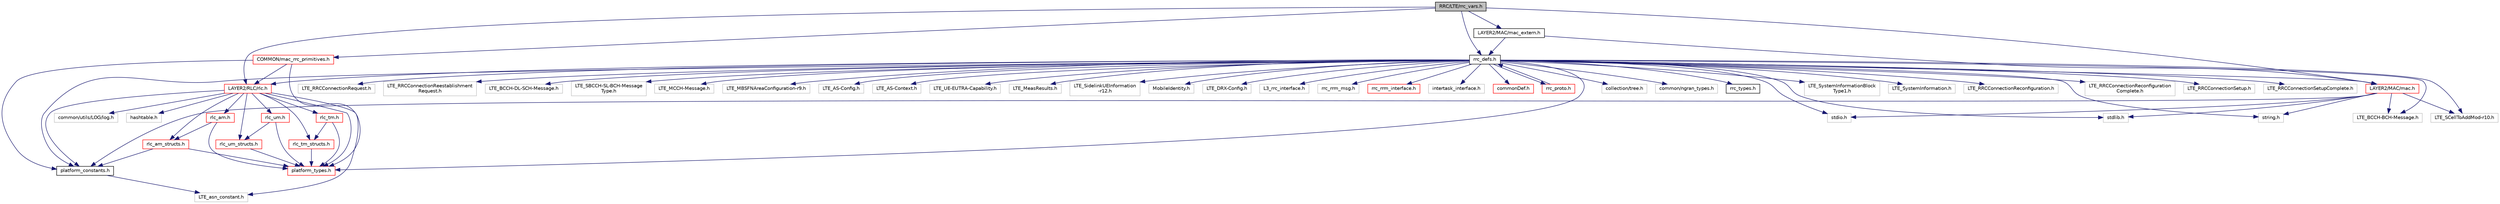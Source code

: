 digraph "RRC/LTE/rrc_vars.h"
{
 // LATEX_PDF_SIZE
  edge [fontname="Helvetica",fontsize="10",labelfontname="Helvetica",labelfontsize="10"];
  node [fontname="Helvetica",fontsize="10",shape=record];
  Node1 [label="RRC/LTE/rrc_vars.h",height=0.2,width=0.4,color="black", fillcolor="grey75", style="filled", fontcolor="black",tooltip="rrc variables"];
  Node1 -> Node2 [color="midnightblue",fontsize="10",style="solid",fontname="Helvetica"];
  Node2 [label="rrc_defs.h",height=0.2,width=0.4,color="black", fillcolor="white", style="filled",URL="$rrc__defs_8h.html",tooltip=" "];
  Node2 -> Node3 [color="midnightblue",fontsize="10",style="solid",fontname="Helvetica"];
  Node3 [label="stdio.h",height=0.2,width=0.4,color="grey75", fillcolor="white", style="filled",tooltip=" "];
  Node2 -> Node4 [color="midnightblue",fontsize="10",style="solid",fontname="Helvetica"];
  Node4 [label="stdlib.h",height=0.2,width=0.4,color="grey75", fillcolor="white", style="filled",tooltip=" "];
  Node2 -> Node5 [color="midnightblue",fontsize="10",style="solid",fontname="Helvetica"];
  Node5 [label="string.h",height=0.2,width=0.4,color="grey75", fillcolor="white", style="filled",tooltip=" "];
  Node2 -> Node6 [color="midnightblue",fontsize="10",style="solid",fontname="Helvetica"];
  Node6 [label="collection/tree.h",height=0.2,width=0.4,color="grey75", fillcolor="white", style="filled",tooltip=" "];
  Node2 -> Node7 [color="midnightblue",fontsize="10",style="solid",fontname="Helvetica"];
  Node7 [label="common/ngran_types.h",height=0.2,width=0.4,color="grey75", fillcolor="white", style="filled",tooltip=" "];
  Node2 -> Node8 [color="midnightblue",fontsize="10",style="solid",fontname="Helvetica"];
  Node8 [label="rrc_types.h",height=0.2,width=0.4,color="black", fillcolor="white", style="filled",URL="$rrc__types_8h.html",tooltip="rrc types and subtypes"];
  Node2 -> Node9 [color="midnightblue",fontsize="10",style="solid",fontname="Helvetica"];
  Node9 [label="LAYER2/RLC/rlc.h",height=0.2,width=0.4,color="red", fillcolor="white", style="filled",URL="$rlc_8h.html",tooltip="This file, and only this file must be included by external code that interact with RLC layer."];
  Node9 -> Node10 [color="midnightblue",fontsize="10",style="solid",fontname="Helvetica"];
  Node10 [label="platform_types.h",height=0.2,width=0.4,color="red", fillcolor="white", style="filled",URL="$platform__types_8h.html",tooltip=" "];
  Node9 -> Node12 [color="midnightblue",fontsize="10",style="solid",fontname="Helvetica"];
  Node12 [label="platform_constants.h",height=0.2,width=0.4,color="black", fillcolor="white", style="filled",URL="$platform__constants_8h.html",tooltip=" "];
  Node12 -> Node13 [color="midnightblue",fontsize="10",style="solid",fontname="Helvetica"];
  Node13 [label="LTE_asn_constant.h",height=0.2,width=0.4,color="grey75", fillcolor="white", style="filled",tooltip=" "];
  Node9 -> Node14 [color="midnightblue",fontsize="10",style="solid",fontname="Helvetica"];
  Node14 [label="hashtable.h",height=0.2,width=0.4,color="grey75", fillcolor="white", style="filled",tooltip=" "];
  Node9 -> Node15 [color="midnightblue",fontsize="10",style="solid",fontname="Helvetica"];
  Node15 [label="rlc_am.h",height=0.2,width=0.4,color="red", fillcolor="white", style="filled",URL="$rlc__am_8h.html",tooltip="This file, and only this file must be included by code that interact with RLC AM layer."];
  Node15 -> Node10 [color="midnightblue",fontsize="10",style="solid",fontname="Helvetica"];
  Node15 -> Node19 [color="midnightblue",fontsize="10",style="solid",fontname="Helvetica"];
  Node19 [label="rlc_am_structs.h",height=0.2,width=0.4,color="red", fillcolor="white", style="filled",URL="$rlc__am__structs_8h.html",tooltip="This file defines structures used inside the RLC AM."];
  Node19 -> Node10 [color="midnightblue",fontsize="10",style="solid",fontname="Helvetica"];
  Node19 -> Node12 [color="midnightblue",fontsize="10",style="solid",fontname="Helvetica"];
  Node9 -> Node46 [color="midnightblue",fontsize="10",style="solid",fontname="Helvetica"];
  Node46 [label="rlc_um.h",height=0.2,width=0.4,color="red", fillcolor="white", style="filled",URL="$rlc__um_8h.html",tooltip="This file, and only this file must be included by code that interact with RLC UM layer."];
  Node46 -> Node10 [color="midnightblue",fontsize="10",style="solid",fontname="Helvetica"];
  Node46 -> Node49 [color="midnightblue",fontsize="10",style="solid",fontname="Helvetica"];
  Node49 [label="rlc_um_structs.h",height=0.2,width=0.4,color="red", fillcolor="white", style="filled",URL="$rlc__um__structs_8h.html",tooltip="This file defines structures used inside the RLC UM."];
  Node49 -> Node10 [color="midnightblue",fontsize="10",style="solid",fontname="Helvetica"];
  Node9 -> Node60 [color="midnightblue",fontsize="10",style="solid",fontname="Helvetica"];
  Node60 [label="rlc_tm.h",height=0.2,width=0.4,color="red", fillcolor="white", style="filled",URL="$rlc__tm_8h.html",tooltip="This file, and only this file must be included by code that interact with RLC TM layer."];
  Node60 -> Node10 [color="midnightblue",fontsize="10",style="solid",fontname="Helvetica"];
  Node60 -> Node61 [color="midnightblue",fontsize="10",style="solid",fontname="Helvetica"];
  Node61 [label="rlc_tm_structs.h",height=0.2,width=0.4,color="red", fillcolor="white", style="filled",URL="$rlc__tm__structs_8h.html",tooltip="This file defines structures used inside the RLC TM."];
  Node61 -> Node10 [color="midnightblue",fontsize="10",style="solid",fontname="Helvetica"];
  Node9 -> Node19 [color="midnightblue",fontsize="10",style="solid",fontname="Helvetica"];
  Node9 -> Node61 [color="midnightblue",fontsize="10",style="solid",fontname="Helvetica"];
  Node9 -> Node49 [color="midnightblue",fontsize="10",style="solid",fontname="Helvetica"];
  Node9 -> Node13 [color="midnightblue",fontsize="10",style="solid",fontname="Helvetica"];
  Node9 -> Node64 [color="midnightblue",fontsize="10",style="solid",fontname="Helvetica"];
  Node64 [label="common/utils/LOG/log.h",height=0.2,width=0.4,color="grey75", fillcolor="white", style="filled",tooltip=" "];
  Node2 -> Node12 [color="midnightblue",fontsize="10",style="solid",fontname="Helvetica"];
  Node2 -> Node10 [color="midnightblue",fontsize="10",style="solid",fontname="Helvetica"];
  Node2 -> Node71 [color="midnightblue",fontsize="10",style="solid",fontname="Helvetica"];
  Node71 [label="LAYER2/MAC/mac.h",height=0.2,width=0.4,color="red", fillcolor="white", style="filled",URL="$mac_8h.html",tooltip=" "];
  Node71 -> Node3 [color="midnightblue",fontsize="10",style="solid",fontname="Helvetica"];
  Node71 -> Node4 [color="midnightblue",fontsize="10",style="solid",fontname="Helvetica"];
  Node71 -> Node5 [color="midnightblue",fontsize="10",style="solid",fontname="Helvetica"];
  Node71 -> Node12 [color="midnightblue",fontsize="10",style="solid",fontname="Helvetica"];
  Node71 -> Node72 [color="midnightblue",fontsize="10",style="solid",fontname="Helvetica"];
  Node72 [label="LTE_BCCH-BCH-Message.h",height=0.2,width=0.4,color="grey75", fillcolor="white", style="filled",tooltip=" "];
  Node71 -> Node84 [color="midnightblue",fontsize="10",style="solid",fontname="Helvetica"];
  Node84 [label="LTE_SCellToAddMod-r10.h",height=0.2,width=0.4,color="grey75", fillcolor="white", style="filled",tooltip=" "];
  Node2 -> Node98 [color="midnightblue",fontsize="10",style="solid",fontname="Helvetica"];
  Node98 [label="LTE_SystemInformationBlock\lType1.h",height=0.2,width=0.4,color="grey75", fillcolor="white", style="filled",tooltip=" "];
  Node2 -> Node99 [color="midnightblue",fontsize="10",style="solid",fontname="Helvetica"];
  Node99 [label="LTE_SystemInformation.h",height=0.2,width=0.4,color="grey75", fillcolor="white", style="filled",tooltip=" "];
  Node2 -> Node100 [color="midnightblue",fontsize="10",style="solid",fontname="Helvetica"];
  Node100 [label="LTE_RRCConnectionReconfiguration.h",height=0.2,width=0.4,color="grey75", fillcolor="white", style="filled",tooltip=" "];
  Node2 -> Node101 [color="midnightblue",fontsize="10",style="solid",fontname="Helvetica"];
  Node101 [label="LTE_RRCConnectionReconfiguration\lComplete.h",height=0.2,width=0.4,color="grey75", fillcolor="white", style="filled",tooltip=" "];
  Node2 -> Node102 [color="midnightblue",fontsize="10",style="solid",fontname="Helvetica"];
  Node102 [label="LTE_RRCConnectionSetup.h",height=0.2,width=0.4,color="grey75", fillcolor="white", style="filled",tooltip=" "];
  Node2 -> Node103 [color="midnightblue",fontsize="10",style="solid",fontname="Helvetica"];
  Node103 [label="LTE_RRCConnectionSetupComplete.h",height=0.2,width=0.4,color="grey75", fillcolor="white", style="filled",tooltip=" "];
  Node2 -> Node104 [color="midnightblue",fontsize="10",style="solid",fontname="Helvetica"];
  Node104 [label="LTE_RRCConnectionRequest.h",height=0.2,width=0.4,color="grey75", fillcolor="white", style="filled",tooltip=" "];
  Node2 -> Node105 [color="midnightblue",fontsize="10",style="solid",fontname="Helvetica"];
  Node105 [label="LTE_RRCConnectionReestablishment\lRequest.h",height=0.2,width=0.4,color="grey75", fillcolor="white", style="filled",tooltip=" "];
  Node2 -> Node106 [color="midnightblue",fontsize="10",style="solid",fontname="Helvetica"];
  Node106 [label="LTE_BCCH-DL-SCH-Message.h",height=0.2,width=0.4,color="grey75", fillcolor="white", style="filled",tooltip=" "];
  Node2 -> Node107 [color="midnightblue",fontsize="10",style="solid",fontname="Helvetica"];
  Node107 [label="LTE_SBCCH-SL-BCH-Message\lType.h",height=0.2,width=0.4,color="grey75", fillcolor="white", style="filled",tooltip=" "];
  Node2 -> Node72 [color="midnightblue",fontsize="10",style="solid",fontname="Helvetica"];
  Node2 -> Node108 [color="midnightblue",fontsize="10",style="solid",fontname="Helvetica"];
  Node108 [label="LTE_MCCH-Message.h",height=0.2,width=0.4,color="grey75", fillcolor="white", style="filled",tooltip=" "];
  Node2 -> Node109 [color="midnightblue",fontsize="10",style="solid",fontname="Helvetica"];
  Node109 [label="LTE_MBSFNAreaConfiguration-r9.h",height=0.2,width=0.4,color="grey75", fillcolor="white", style="filled",tooltip=" "];
  Node2 -> Node84 [color="midnightblue",fontsize="10",style="solid",fontname="Helvetica"];
  Node2 -> Node110 [color="midnightblue",fontsize="10",style="solid",fontname="Helvetica"];
  Node110 [label="LTE_AS-Config.h",height=0.2,width=0.4,color="grey75", fillcolor="white", style="filled",tooltip=" "];
  Node2 -> Node111 [color="midnightblue",fontsize="10",style="solid",fontname="Helvetica"];
  Node111 [label="LTE_AS-Context.h",height=0.2,width=0.4,color="grey75", fillcolor="white", style="filled",tooltip=" "];
  Node2 -> Node112 [color="midnightblue",fontsize="10",style="solid",fontname="Helvetica"];
  Node112 [label="LTE_UE-EUTRA-Capability.h",height=0.2,width=0.4,color="grey75", fillcolor="white", style="filled",tooltip=" "];
  Node2 -> Node113 [color="midnightblue",fontsize="10",style="solid",fontname="Helvetica"];
  Node113 [label="LTE_MeasResults.h",height=0.2,width=0.4,color="grey75", fillcolor="white", style="filled",tooltip=" "];
  Node2 -> Node114 [color="midnightblue",fontsize="10",style="solid",fontname="Helvetica"];
  Node114 [label="LTE_SidelinkUEInformation\l-r12.h",height=0.2,width=0.4,color="grey75", fillcolor="white", style="filled",tooltip=" "];
  Node2 -> Node115 [color="midnightblue",fontsize="10",style="solid",fontname="Helvetica"];
  Node115 [label="MobileIdentity.h",height=0.2,width=0.4,color="grey75", fillcolor="white", style="filled",tooltip=" "];
  Node2 -> Node116 [color="midnightblue",fontsize="10",style="solid",fontname="Helvetica"];
  Node116 [label="LTE_DRX-Config.h",height=0.2,width=0.4,color="grey75", fillcolor="white", style="filled",tooltip=" "];
  Node2 -> Node117 [color="midnightblue",fontsize="10",style="solid",fontname="Helvetica"];
  Node117 [label="L3_rrc_interface.h",height=0.2,width=0.4,color="grey75", fillcolor="white", style="filled",tooltip=" "];
  Node2 -> Node118 [color="midnightblue",fontsize="10",style="solid",fontname="Helvetica"];
  Node118 [label="rrc_rrm_msg.h",height=0.2,width=0.4,color="grey75", fillcolor="white", style="filled",tooltip=" "];
  Node2 -> Node119 [color="midnightblue",fontsize="10",style="solid",fontname="Helvetica"];
  Node119 [label="rrc_rrm_interface.h",height=0.2,width=0.4,color="red", fillcolor="white", style="filled",URL="$rrc__rrm__interface_8h.html",tooltip=" "];
  Node2 -> Node122 [color="midnightblue",fontsize="10",style="solid",fontname="Helvetica"];
  Node122 [label="intertask_interface.h",height=0.2,width=0.4,color="grey75", fillcolor="white", style="filled",tooltip=" "];
  Node2 -> Node123 [color="midnightblue",fontsize="10",style="solid",fontname="Helvetica"];
  Node123 [label="commonDef.h",height=0.2,width=0.4,color="red", fillcolor="white", style="filled",URL="$commonDef_8h.html",tooltip=" "];
  Node2 -> Node125 [color="midnightblue",fontsize="10",style="solid",fontname="Helvetica"];
  Node125 [label="rrc_proto.h",height=0.2,width=0.4,color="red", fillcolor="white", style="filled",URL="$rrc__proto_8h.html",tooltip=" "];
  Node125 -> Node2 [color="midnightblue",fontsize="10",style="solid",fontname="Helvetica"];
  Node1 -> Node9 [color="midnightblue",fontsize="10",style="solid",fontname="Helvetica"];
  Node1 -> Node141 [color="midnightblue",fontsize="10",style="solid",fontname="Helvetica"];
  Node141 [label="COMMON/mac_rrc_primitives.h",height=0.2,width=0.4,color="red", fillcolor="white", style="filled",URL="$mac__rrc__primitives_8h.html",tooltip=" "];
  Node141 -> Node9 [color="midnightblue",fontsize="10",style="solid",fontname="Helvetica"];
  Node141 -> Node10 [color="midnightblue",fontsize="10",style="solid",fontname="Helvetica"];
  Node141 -> Node12 [color="midnightblue",fontsize="10",style="solid",fontname="Helvetica"];
  Node1 -> Node71 [color="midnightblue",fontsize="10",style="solid",fontname="Helvetica"];
  Node1 -> Node142 [color="midnightblue",fontsize="10",style="solid",fontname="Helvetica"];
  Node142 [label="LAYER2/MAC/mac_extern.h",height=0.2,width=0.4,color="black", fillcolor="white", style="filled",URL="$mac__extern_8h.html",tooltip=" "];
  Node142 -> Node71 [color="midnightblue",fontsize="10",style="solid",fontname="Helvetica"];
  Node142 -> Node2 [color="midnightblue",fontsize="10",style="solid",fontname="Helvetica"];
}
